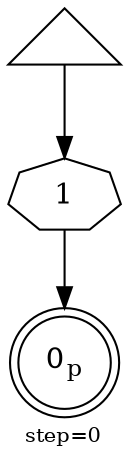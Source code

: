 digraph {
  graph  [labelloc=bottom,labeljust=left,fontsize="10",label="step=0"];
  "362" [shape=circle,peripheries="2",label=<0<SUB>p</SUB>>,labelfontcolor=black,color=black];
  "368" [shape=triangle,peripheries="1",label="",labelfontcolor=black,color=black];
  "369" [label=<1>,peripheries="1",color=black,shape=septagon];
  "368" -> "369" [color=black];
  "369" -> "362" [color=black];
}